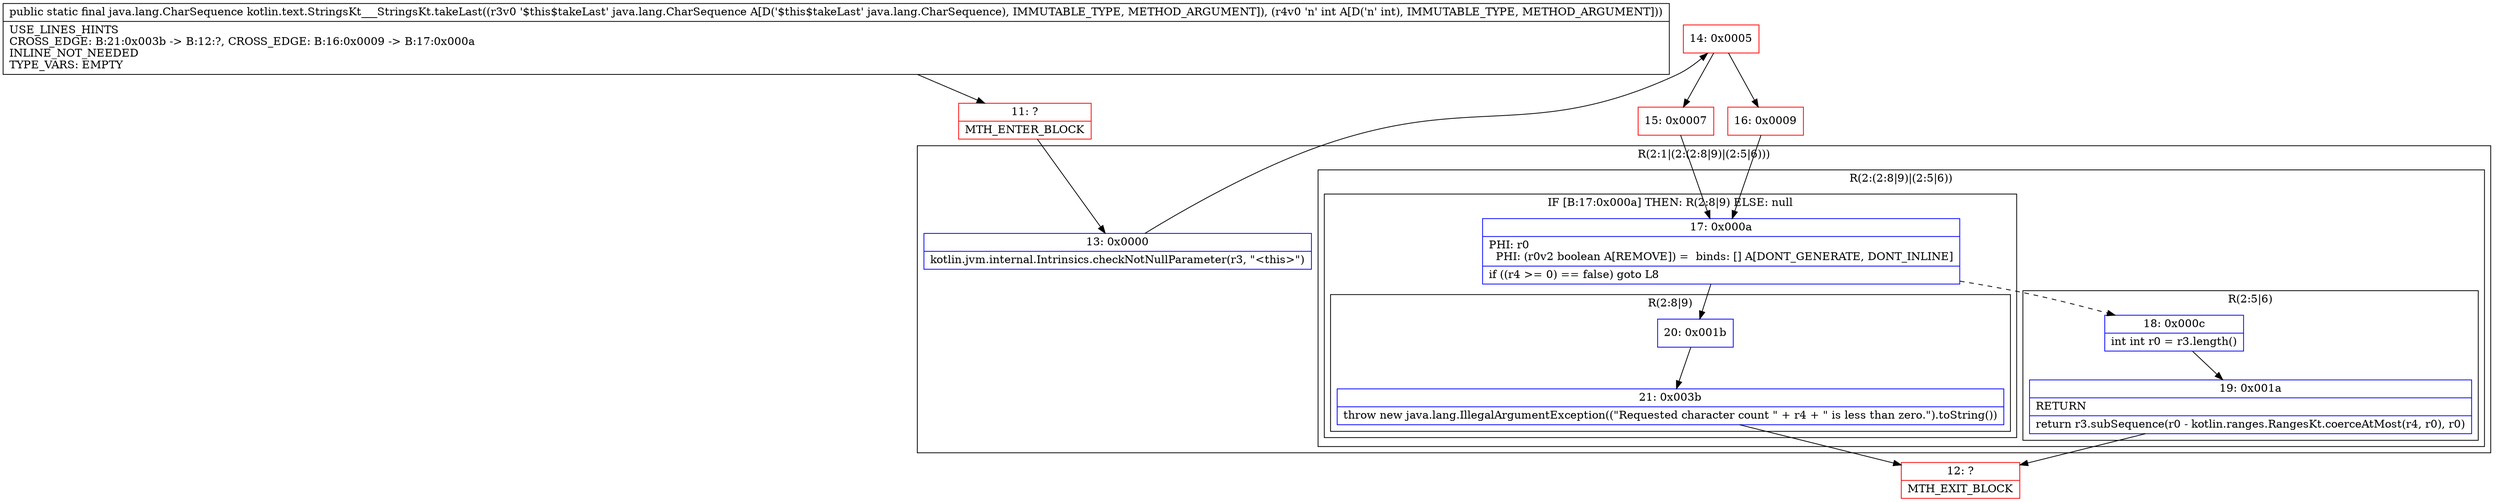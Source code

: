 digraph "CFG forkotlin.text.StringsKt___StringsKt.takeLast(Ljava\/lang\/CharSequence;I)Ljava\/lang\/CharSequence;" {
subgraph cluster_Region_253472087 {
label = "R(2:1|(2:(2:8|9)|(2:5|6)))";
node [shape=record,color=blue];
Node_13 [shape=record,label="{13\:\ 0x0000|kotlin.jvm.internal.Intrinsics.checkNotNullParameter(r3, \"\<this\>\")\l}"];
subgraph cluster_Region_424935260 {
label = "R(2:(2:8|9)|(2:5|6))";
node [shape=record,color=blue];
subgraph cluster_IfRegion_1669635282 {
label = "IF [B:17:0x000a] THEN: R(2:8|9) ELSE: null";
node [shape=record,color=blue];
Node_17 [shape=record,label="{17\:\ 0x000a|PHI: r0 \l  PHI: (r0v2 boolean A[REMOVE]) =  binds: [] A[DONT_GENERATE, DONT_INLINE]\l|if ((r4 \>= 0) == false) goto L8\l}"];
subgraph cluster_Region_667046648 {
label = "R(2:8|9)";
node [shape=record,color=blue];
Node_20 [shape=record,label="{20\:\ 0x001b}"];
Node_21 [shape=record,label="{21\:\ 0x003b|throw new java.lang.IllegalArgumentException((\"Requested character count \" + r4 + \" is less than zero.\").toString())\l}"];
}
}
subgraph cluster_Region_2092635140 {
label = "R(2:5|6)";
node [shape=record,color=blue];
Node_18 [shape=record,label="{18\:\ 0x000c|int int r0 = r3.length()\l}"];
Node_19 [shape=record,label="{19\:\ 0x001a|RETURN\l|return r3.subSequence(r0 \- kotlin.ranges.RangesKt.coerceAtMost(r4, r0), r0)\l}"];
}
}
}
Node_11 [shape=record,color=red,label="{11\:\ ?|MTH_ENTER_BLOCK\l}"];
Node_14 [shape=record,color=red,label="{14\:\ 0x0005}"];
Node_15 [shape=record,color=red,label="{15\:\ 0x0007}"];
Node_12 [shape=record,color=red,label="{12\:\ ?|MTH_EXIT_BLOCK\l}"];
Node_16 [shape=record,color=red,label="{16\:\ 0x0009}"];
MethodNode[shape=record,label="{public static final java.lang.CharSequence kotlin.text.StringsKt___StringsKt.takeLast((r3v0 '$this$takeLast' java.lang.CharSequence A[D('$this$takeLast' java.lang.CharSequence), IMMUTABLE_TYPE, METHOD_ARGUMENT]), (r4v0 'n' int A[D('n' int), IMMUTABLE_TYPE, METHOD_ARGUMENT]))  | USE_LINES_HINTS\lCROSS_EDGE: B:21:0x003b \-\> B:12:?, CROSS_EDGE: B:16:0x0009 \-\> B:17:0x000a\lINLINE_NOT_NEEDED\lTYPE_VARS: EMPTY\l}"];
MethodNode -> Node_11;Node_13 -> Node_14;
Node_17 -> Node_18[style=dashed];
Node_17 -> Node_20;
Node_20 -> Node_21;
Node_21 -> Node_12;
Node_18 -> Node_19;
Node_19 -> Node_12;
Node_11 -> Node_13;
Node_14 -> Node_15;
Node_14 -> Node_16;
Node_15 -> Node_17;
Node_16 -> Node_17;
}

